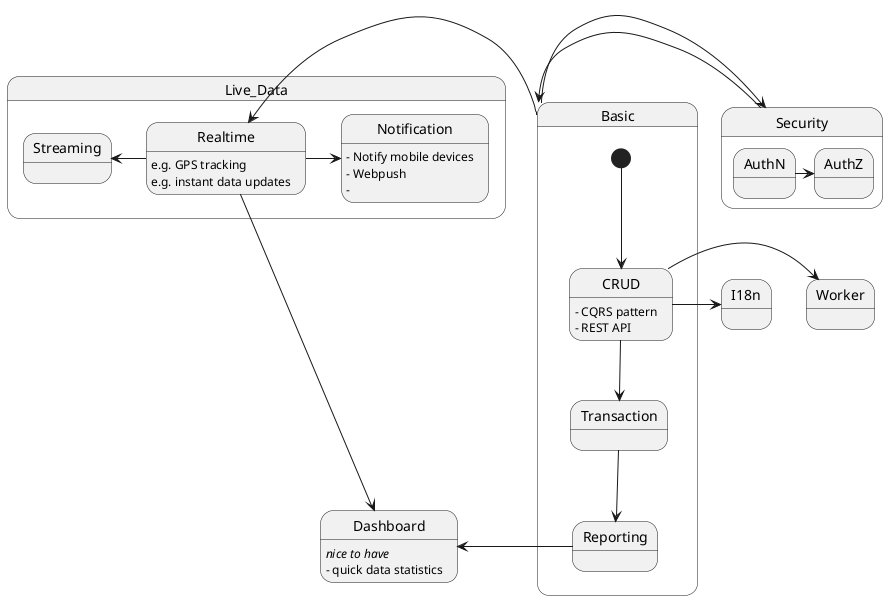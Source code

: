 @startuml

' hide empty description

state Security {
    AuthN -> AuthZ
}

state Basic {
    [*] --> CRUD
    CRUD -down-> Transaction
    Transaction -down-> Reporting
}

state Live_Data {
    Realtime -> Notification
    Realtime -left-> Streaming
}

Security -left> Basic
Basic -> Security

CRUD -> I18n
CRUD -> Worker


Basic -> Realtime

Reporting -> Dashboard
Realtime -> Dashboard

' problem descriptions

CRUD : - CQRS pattern
CRUD : - REST API

Realtime : e.g. GPS tracking
Realtime : e.g. instant data updates 

Notification : - Notify mobile devices
Notification : - Webpush
Notification : - 

Dashboard : <i>nice to have</i>
Dashboard : - quick data statistics

@enduml
